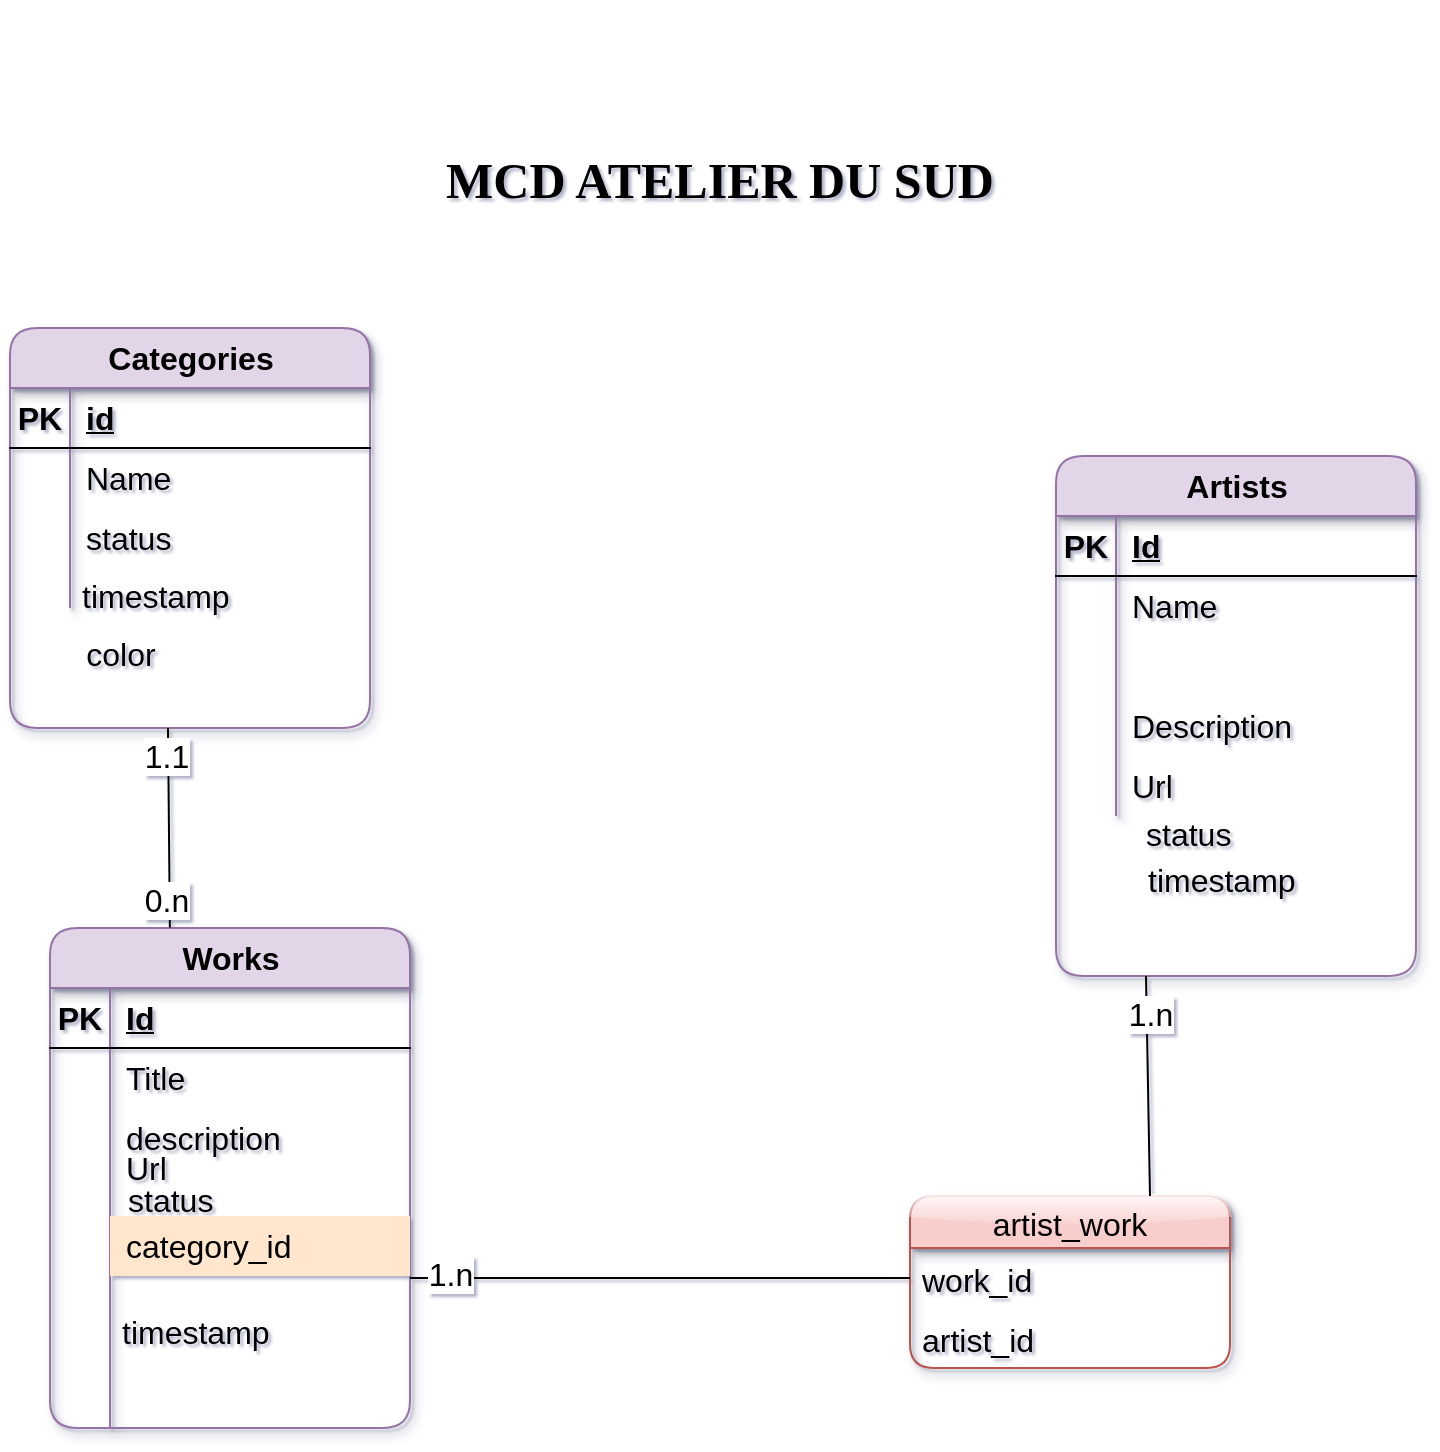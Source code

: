 <mxfile version="22.0.0" type="device">
  <diagram name="Page-1" id="lh1vO2fwS8h3K3bvofUn">
    <mxGraphModel dx="1523" dy="2082" grid="1" gridSize="10" guides="1" tooltips="1" connect="1" arrows="0" fold="1" page="1" pageScale="1" pageWidth="827" pageHeight="1169" math="0" shadow="1">
      <root>
        <mxCell id="0" />
        <mxCell id="1" parent="0" />
        <mxCell id="6TNkbkSnqfUSLjNaHn4l-5" value="Categories" style="shape=table;startSize=30;container=1;collapsible=1;childLayout=tableLayout;fixedRows=1;rowLines=0;fontStyle=1;align=center;resizeLast=1;html=1;fillColor=#e1d5e7;strokeColor=#9673a6;shadow=1;rounded=1;swimlaneLine=1;fontSize=16;" parent="1" vertex="1">
          <mxGeometry x="490" y="-566" width="180" height="200" as="geometry" />
        </mxCell>
        <mxCell id="6TNkbkSnqfUSLjNaHn4l-6" value="" style="shape=tableRow;horizontal=0;startSize=0;swimlaneHead=0;swimlaneBody=0;fillColor=none;collapsible=0;dropTarget=0;points=[[0,0.5],[1,0.5]];portConstraint=eastwest;top=0;left=0;right=0;bottom=1;fontSize=16;" parent="6TNkbkSnqfUSLjNaHn4l-5" vertex="1">
          <mxGeometry y="30" width="180" height="30" as="geometry" />
        </mxCell>
        <mxCell id="6TNkbkSnqfUSLjNaHn4l-7" value="PK" style="shape=partialRectangle;connectable=0;fillColor=none;top=0;left=0;bottom=0;right=0;fontStyle=1;overflow=hidden;whiteSpace=wrap;html=1;fontSize=16;" parent="6TNkbkSnqfUSLjNaHn4l-6" vertex="1">
          <mxGeometry width="30" height="30" as="geometry">
            <mxRectangle width="30" height="30" as="alternateBounds" />
          </mxGeometry>
        </mxCell>
        <mxCell id="6TNkbkSnqfUSLjNaHn4l-8" value="id" style="shape=partialRectangle;connectable=0;fillColor=none;top=0;left=0;bottom=0;right=0;align=left;spacingLeft=6;fontStyle=5;overflow=hidden;whiteSpace=wrap;html=1;fontSize=16;" parent="6TNkbkSnqfUSLjNaHn4l-6" vertex="1">
          <mxGeometry x="30" width="150" height="30" as="geometry">
            <mxRectangle width="150" height="30" as="alternateBounds" />
          </mxGeometry>
        </mxCell>
        <mxCell id="6TNkbkSnqfUSLjNaHn4l-9" value="" style="shape=tableRow;horizontal=0;startSize=0;swimlaneHead=0;swimlaneBody=0;fillColor=none;collapsible=0;dropTarget=0;points=[[0,0.5],[1,0.5]];portConstraint=eastwest;top=0;left=0;right=0;bottom=0;fontSize=16;" parent="6TNkbkSnqfUSLjNaHn4l-5" vertex="1">
          <mxGeometry y="60" width="180" height="30" as="geometry" />
        </mxCell>
        <mxCell id="6TNkbkSnqfUSLjNaHn4l-10" value="" style="shape=partialRectangle;connectable=0;fillColor=none;top=0;left=0;bottom=0;right=0;editable=1;overflow=hidden;whiteSpace=wrap;html=1;fontSize=16;" parent="6TNkbkSnqfUSLjNaHn4l-9" vertex="1">
          <mxGeometry width="30" height="30" as="geometry">
            <mxRectangle width="30" height="30" as="alternateBounds" />
          </mxGeometry>
        </mxCell>
        <mxCell id="6TNkbkSnqfUSLjNaHn4l-11" value="Name" style="shape=partialRectangle;connectable=0;fillColor=none;top=0;left=0;bottom=0;right=0;align=left;spacingLeft=6;overflow=hidden;whiteSpace=wrap;html=1;fontSize=16;" parent="6TNkbkSnqfUSLjNaHn4l-9" vertex="1">
          <mxGeometry x="30" width="150" height="30" as="geometry">
            <mxRectangle width="150" height="30" as="alternateBounds" />
          </mxGeometry>
        </mxCell>
        <mxCell id="6TNkbkSnqfUSLjNaHn4l-12" value="" style="shape=tableRow;horizontal=0;startSize=0;swimlaneHead=0;swimlaneBody=0;fillColor=none;collapsible=0;dropTarget=0;points=[[0,0.5],[1,0.5]];portConstraint=eastwest;top=0;left=0;right=0;bottom=0;fontSize=16;" parent="6TNkbkSnqfUSLjNaHn4l-5" vertex="1">
          <mxGeometry y="90" width="180" height="30" as="geometry" />
        </mxCell>
        <mxCell id="6TNkbkSnqfUSLjNaHn4l-13" value="" style="shape=partialRectangle;connectable=0;fillColor=none;top=0;left=0;bottom=0;right=0;editable=1;overflow=hidden;whiteSpace=wrap;html=1;fontSize=16;" parent="6TNkbkSnqfUSLjNaHn4l-12" vertex="1">
          <mxGeometry width="30" height="30" as="geometry">
            <mxRectangle width="30" height="30" as="alternateBounds" />
          </mxGeometry>
        </mxCell>
        <mxCell id="6TNkbkSnqfUSLjNaHn4l-14" value="status" style="shape=partialRectangle;connectable=0;fillColor=none;top=0;left=0;bottom=0;right=0;align=left;spacingLeft=6;overflow=hidden;whiteSpace=wrap;html=1;fontSize=16;" parent="6TNkbkSnqfUSLjNaHn4l-12" vertex="1">
          <mxGeometry x="30" width="150" height="30" as="geometry">
            <mxRectangle width="150" height="30" as="alternateBounds" />
          </mxGeometry>
        </mxCell>
        <mxCell id="6TNkbkSnqfUSLjNaHn4l-15" value="" style="shape=tableRow;horizontal=0;startSize=0;swimlaneHead=0;swimlaneBody=0;fillColor=none;collapsible=0;dropTarget=0;points=[[0,0.5],[1,0.5]];portConstraint=eastwest;top=0;left=0;right=0;bottom=0;fontSize=16;" parent="6TNkbkSnqfUSLjNaHn4l-5" vertex="1">
          <mxGeometry y="120" width="180" height="20" as="geometry" />
        </mxCell>
        <mxCell id="6TNkbkSnqfUSLjNaHn4l-16" value="" style="shape=partialRectangle;connectable=0;fillColor=none;top=0;left=0;bottom=0;right=0;editable=1;overflow=hidden;whiteSpace=wrap;html=1;fontSize=16;" parent="6TNkbkSnqfUSLjNaHn4l-15" vertex="1">
          <mxGeometry width="30" height="20" as="geometry">
            <mxRectangle width="30" height="20" as="alternateBounds" />
          </mxGeometry>
        </mxCell>
        <mxCell id="6TNkbkSnqfUSLjNaHn4l-17" value="" style="shape=partialRectangle;connectable=0;fillColor=none;top=0;left=0;bottom=0;right=0;align=left;spacingLeft=6;overflow=hidden;whiteSpace=wrap;html=1;fontSize=16;" parent="6TNkbkSnqfUSLjNaHn4l-15" vertex="1">
          <mxGeometry x="30" width="150" height="20" as="geometry">
            <mxRectangle width="150" height="20" as="alternateBounds" />
          </mxGeometry>
        </mxCell>
        <mxCell id="6TNkbkSnqfUSLjNaHn4l-31" value="Artists" style="shape=table;startSize=30;container=1;collapsible=1;childLayout=tableLayout;fixedRows=1;rowLines=0;fontStyle=1;align=center;resizeLast=1;html=1;fillColor=#e1d5e7;strokeColor=#9673a6;shadow=1;rounded=1;fontSize=16;" parent="1" vertex="1">
          <mxGeometry x="1013" y="-502" width="180" height="260" as="geometry" />
        </mxCell>
        <mxCell id="6TNkbkSnqfUSLjNaHn4l-32" value="" style="shape=tableRow;horizontal=0;startSize=0;swimlaneHead=0;swimlaneBody=0;fillColor=none;collapsible=0;dropTarget=0;points=[[0,0.5],[1,0.5]];portConstraint=eastwest;top=0;left=0;right=0;bottom=1;fontSize=16;" parent="6TNkbkSnqfUSLjNaHn4l-31" vertex="1">
          <mxGeometry y="30" width="180" height="30" as="geometry" />
        </mxCell>
        <mxCell id="6TNkbkSnqfUSLjNaHn4l-33" value="PK" style="shape=partialRectangle;connectable=0;fillColor=none;top=0;left=0;bottom=0;right=0;fontStyle=1;overflow=hidden;whiteSpace=wrap;html=1;fontSize=16;" parent="6TNkbkSnqfUSLjNaHn4l-32" vertex="1">
          <mxGeometry width="30" height="30" as="geometry">
            <mxRectangle width="30" height="30" as="alternateBounds" />
          </mxGeometry>
        </mxCell>
        <mxCell id="6TNkbkSnqfUSLjNaHn4l-34" value="Id" style="shape=partialRectangle;connectable=0;fillColor=none;top=0;left=0;bottom=0;right=0;align=left;spacingLeft=6;fontStyle=5;overflow=hidden;whiteSpace=wrap;html=1;fontSize=16;" parent="6TNkbkSnqfUSLjNaHn4l-32" vertex="1">
          <mxGeometry x="30" width="150" height="30" as="geometry">
            <mxRectangle width="150" height="30" as="alternateBounds" />
          </mxGeometry>
        </mxCell>
        <mxCell id="6TNkbkSnqfUSLjNaHn4l-35" value="" style="shape=tableRow;horizontal=0;startSize=0;swimlaneHead=0;swimlaneBody=0;fillColor=none;collapsible=0;dropTarget=0;points=[[0,0.5],[1,0.5]];portConstraint=eastwest;top=0;left=0;right=0;bottom=0;fontSize=16;" parent="6TNkbkSnqfUSLjNaHn4l-31" vertex="1">
          <mxGeometry y="60" width="180" height="30" as="geometry" />
        </mxCell>
        <mxCell id="6TNkbkSnqfUSLjNaHn4l-36" value="" style="shape=partialRectangle;connectable=0;fillColor=none;top=0;left=0;bottom=0;right=0;editable=1;overflow=hidden;whiteSpace=wrap;html=1;fontSize=16;" parent="6TNkbkSnqfUSLjNaHn4l-35" vertex="1">
          <mxGeometry width="30" height="30" as="geometry">
            <mxRectangle width="30" height="30" as="alternateBounds" />
          </mxGeometry>
        </mxCell>
        <mxCell id="6TNkbkSnqfUSLjNaHn4l-37" value="Name" style="shape=partialRectangle;connectable=0;fillColor=none;top=0;left=0;bottom=0;right=0;align=left;spacingLeft=6;overflow=hidden;whiteSpace=wrap;html=1;fontSize=16;" parent="6TNkbkSnqfUSLjNaHn4l-35" vertex="1">
          <mxGeometry x="30" width="150" height="30" as="geometry">
            <mxRectangle width="150" height="30" as="alternateBounds" />
          </mxGeometry>
        </mxCell>
        <mxCell id="6TNkbkSnqfUSLjNaHn4l-38" value="" style="shape=tableRow;horizontal=0;startSize=0;swimlaneHead=0;swimlaneBody=0;fillColor=none;collapsible=0;dropTarget=0;points=[[0,0.5],[1,0.5]];portConstraint=eastwest;top=0;left=0;right=0;bottom=0;fontSize=16;" parent="6TNkbkSnqfUSLjNaHn4l-31" vertex="1">
          <mxGeometry y="90" width="180" height="30" as="geometry" />
        </mxCell>
        <mxCell id="6TNkbkSnqfUSLjNaHn4l-39" value="" style="shape=partialRectangle;connectable=0;fillColor=none;top=0;left=0;bottom=0;right=0;editable=1;overflow=hidden;whiteSpace=wrap;html=1;fontSize=16;" parent="6TNkbkSnqfUSLjNaHn4l-38" vertex="1">
          <mxGeometry width="30" height="30" as="geometry">
            <mxRectangle width="30" height="30" as="alternateBounds" />
          </mxGeometry>
        </mxCell>
        <mxCell id="6TNkbkSnqfUSLjNaHn4l-40" value="" style="shape=partialRectangle;connectable=0;fillColor=none;top=0;left=0;bottom=0;right=0;align=left;spacingLeft=6;overflow=hidden;whiteSpace=wrap;html=1;fontSize=16;" parent="6TNkbkSnqfUSLjNaHn4l-38" vertex="1">
          <mxGeometry x="30" width="150" height="30" as="geometry">
            <mxRectangle width="150" height="30" as="alternateBounds" />
          </mxGeometry>
        </mxCell>
        <mxCell id="6TNkbkSnqfUSLjNaHn4l-41" value="" style="shape=tableRow;horizontal=0;startSize=0;swimlaneHead=0;swimlaneBody=0;fillColor=none;collapsible=0;dropTarget=0;points=[[0,0.5],[1,0.5]];portConstraint=eastwest;top=0;left=0;right=0;bottom=0;fontSize=16;" parent="6TNkbkSnqfUSLjNaHn4l-31" vertex="1">
          <mxGeometry y="120" width="180" height="30" as="geometry" />
        </mxCell>
        <mxCell id="6TNkbkSnqfUSLjNaHn4l-42" value="" style="shape=partialRectangle;connectable=0;fillColor=none;top=0;left=0;bottom=0;right=0;editable=1;overflow=hidden;whiteSpace=wrap;html=1;fontSize=16;" parent="6TNkbkSnqfUSLjNaHn4l-41" vertex="1">
          <mxGeometry width="30" height="30" as="geometry">
            <mxRectangle width="30" height="30" as="alternateBounds" />
          </mxGeometry>
        </mxCell>
        <mxCell id="6TNkbkSnqfUSLjNaHn4l-43" value="Description" style="shape=partialRectangle;connectable=0;fillColor=none;top=0;left=0;bottom=0;right=0;align=left;spacingLeft=6;overflow=hidden;whiteSpace=wrap;html=1;fontSize=16;" parent="6TNkbkSnqfUSLjNaHn4l-41" vertex="1">
          <mxGeometry x="30" width="150" height="30" as="geometry">
            <mxRectangle width="150" height="30" as="alternateBounds" />
          </mxGeometry>
        </mxCell>
        <mxCell id="6TNkbkSnqfUSLjNaHn4l-122" value="" style="shape=tableRow;horizontal=0;startSize=0;swimlaneHead=0;swimlaneBody=0;fillColor=none;collapsible=0;dropTarget=0;points=[[0,0.5],[1,0.5]];portConstraint=eastwest;top=0;left=0;right=0;bottom=0;fontSize=16;" parent="6TNkbkSnqfUSLjNaHn4l-31" vertex="1">
          <mxGeometry y="150" width="180" height="30" as="geometry" />
        </mxCell>
        <mxCell id="6TNkbkSnqfUSLjNaHn4l-123" value="" style="shape=partialRectangle;connectable=0;fillColor=none;top=0;left=0;bottom=0;right=0;editable=1;overflow=hidden;whiteSpace=wrap;html=1;fontSize=16;" parent="6TNkbkSnqfUSLjNaHn4l-122" vertex="1">
          <mxGeometry width="30" height="30" as="geometry">
            <mxRectangle width="30" height="30" as="alternateBounds" />
          </mxGeometry>
        </mxCell>
        <mxCell id="6TNkbkSnqfUSLjNaHn4l-124" value="Url" style="shape=partialRectangle;connectable=0;fillColor=none;top=0;left=0;bottom=0;right=0;align=left;spacingLeft=6;overflow=hidden;whiteSpace=wrap;html=1;fontSize=16;" parent="6TNkbkSnqfUSLjNaHn4l-122" vertex="1">
          <mxGeometry x="30" width="150" height="30" as="geometry">
            <mxRectangle width="150" height="30" as="alternateBounds" />
          </mxGeometry>
        </mxCell>
        <mxCell id="6TNkbkSnqfUSLjNaHn4l-66" value="" style="shape=tableRow;horizontal=0;startSize=0;swimlaneHead=0;swimlaneBody=0;fillColor=none;collapsible=0;dropTarget=0;points=[[0,0.5],[1,0.5]];portConstraint=eastwest;top=0;left=0;right=0;bottom=0;fontSize=16;" parent="1" vertex="1">
          <mxGeometry x="1020" y="-313" width="180" height="30" as="geometry" />
        </mxCell>
        <mxCell id="6TNkbkSnqfUSLjNaHn4l-67" value="" style="shape=partialRectangle;connectable=0;fillColor=none;top=0;left=0;bottom=0;right=0;editable=1;overflow=hidden;whiteSpace=wrap;html=1;fontSize=16;" parent="6TNkbkSnqfUSLjNaHn4l-66" vertex="1">
          <mxGeometry width="30" height="30" as="geometry">
            <mxRectangle width="30" height="30" as="alternateBounds" />
          </mxGeometry>
        </mxCell>
        <mxCell id="6TNkbkSnqfUSLjNaHn4l-68" value="status" style="shape=partialRectangle;connectable=0;fillColor=none;top=0;left=0;bottom=0;right=0;align=left;spacingLeft=6;overflow=hidden;whiteSpace=wrap;html=1;fontSize=16;" parent="6TNkbkSnqfUSLjNaHn4l-66" vertex="1">
          <mxGeometry x="30" y="-15" width="150" height="30" as="geometry">
            <mxRectangle width="150" height="30" as="alternateBounds" />
          </mxGeometry>
        </mxCell>
        <mxCell id="6TNkbkSnqfUSLjNaHn4l-82" value="Works" style="shape=table;startSize=30;container=1;collapsible=1;childLayout=tableLayout;fixedRows=1;rowLines=0;fontStyle=1;align=center;resizeLast=1;html=1;fillColor=#e1d5e7;strokeColor=#9673a6;shadow=1;rounded=1;fontSize=16;" parent="1" vertex="1">
          <mxGeometry x="510" y="-266" width="180" height="250" as="geometry" />
        </mxCell>
        <mxCell id="6TNkbkSnqfUSLjNaHn4l-83" value="" style="shape=tableRow;horizontal=0;startSize=0;swimlaneHead=0;swimlaneBody=0;fillColor=none;collapsible=0;dropTarget=0;points=[[0,0.5],[1,0.5]];portConstraint=eastwest;top=0;left=0;right=0;bottom=1;fontSize=16;" parent="6TNkbkSnqfUSLjNaHn4l-82" vertex="1">
          <mxGeometry y="30" width="180" height="30" as="geometry" />
        </mxCell>
        <mxCell id="6TNkbkSnqfUSLjNaHn4l-84" value="PK" style="shape=partialRectangle;connectable=0;fillColor=none;top=0;left=0;bottom=0;right=0;fontStyle=1;overflow=hidden;whiteSpace=wrap;html=1;fontSize=16;" parent="6TNkbkSnqfUSLjNaHn4l-83" vertex="1">
          <mxGeometry width="30" height="30" as="geometry">
            <mxRectangle width="30" height="30" as="alternateBounds" />
          </mxGeometry>
        </mxCell>
        <mxCell id="6TNkbkSnqfUSLjNaHn4l-85" value="Id" style="shape=partialRectangle;connectable=0;fillColor=none;top=0;left=0;bottom=0;right=0;align=left;spacingLeft=6;fontStyle=5;overflow=hidden;whiteSpace=wrap;html=1;fontSize=16;" parent="6TNkbkSnqfUSLjNaHn4l-83" vertex="1">
          <mxGeometry x="30" width="150" height="30" as="geometry">
            <mxRectangle width="150" height="30" as="alternateBounds" />
          </mxGeometry>
        </mxCell>
        <mxCell id="6TNkbkSnqfUSLjNaHn4l-86" value="" style="shape=tableRow;horizontal=0;startSize=0;swimlaneHead=0;swimlaneBody=0;fillColor=none;collapsible=0;dropTarget=0;points=[[0,0.5],[1,0.5]];portConstraint=eastwest;top=0;left=0;right=0;bottom=0;fontSize=16;" parent="6TNkbkSnqfUSLjNaHn4l-82" vertex="1">
          <mxGeometry y="60" width="180" height="30" as="geometry" />
        </mxCell>
        <mxCell id="6TNkbkSnqfUSLjNaHn4l-87" value="" style="shape=partialRectangle;connectable=0;fillColor=none;top=0;left=0;bottom=0;right=0;editable=1;overflow=hidden;whiteSpace=wrap;html=1;fontSize=16;" parent="6TNkbkSnqfUSLjNaHn4l-86" vertex="1">
          <mxGeometry width="30" height="30" as="geometry">
            <mxRectangle width="30" height="30" as="alternateBounds" />
          </mxGeometry>
        </mxCell>
        <mxCell id="6TNkbkSnqfUSLjNaHn4l-88" value="Title" style="shape=partialRectangle;connectable=0;fillColor=none;top=0;left=0;bottom=0;right=0;align=left;spacingLeft=6;overflow=hidden;whiteSpace=wrap;html=1;fontSize=16;" parent="6TNkbkSnqfUSLjNaHn4l-86" vertex="1">
          <mxGeometry x="30" width="150" height="30" as="geometry">
            <mxRectangle width="150" height="30" as="alternateBounds" />
          </mxGeometry>
        </mxCell>
        <mxCell id="6TNkbkSnqfUSLjNaHn4l-89" value="" style="shape=tableRow;horizontal=0;startSize=0;swimlaneHead=0;swimlaneBody=0;fillColor=none;collapsible=0;dropTarget=0;points=[[0,0.5],[1,0.5]];portConstraint=eastwest;top=0;left=0;right=0;bottom=0;fontSize=16;" parent="6TNkbkSnqfUSLjNaHn4l-82" vertex="1">
          <mxGeometry y="90" width="180" height="30" as="geometry" />
        </mxCell>
        <mxCell id="6TNkbkSnqfUSLjNaHn4l-90" value="" style="shape=partialRectangle;connectable=0;fillColor=none;top=0;left=0;bottom=0;right=0;editable=1;overflow=hidden;whiteSpace=wrap;html=1;fontSize=16;" parent="6TNkbkSnqfUSLjNaHn4l-89" vertex="1">
          <mxGeometry width="30" height="30" as="geometry">
            <mxRectangle width="30" height="30" as="alternateBounds" />
          </mxGeometry>
        </mxCell>
        <mxCell id="6TNkbkSnqfUSLjNaHn4l-91" value="description" style="shape=partialRectangle;connectable=0;fillColor=none;top=0;left=0;bottom=0;right=0;align=left;spacingLeft=6;overflow=hidden;whiteSpace=wrap;html=1;fontSize=16;" parent="6TNkbkSnqfUSLjNaHn4l-89" vertex="1">
          <mxGeometry x="30" width="150" height="30" as="geometry">
            <mxRectangle width="150" height="30" as="alternateBounds" />
          </mxGeometry>
        </mxCell>
        <mxCell id="6TNkbkSnqfUSLjNaHn4l-92" value="" style="shape=tableRow;horizontal=0;startSize=0;swimlaneHead=0;swimlaneBody=0;fillColor=none;collapsible=0;dropTarget=0;points=[[0,0.5],[1,0.5]];portConstraint=eastwest;top=0;left=0;right=0;bottom=0;fontSize=16;" parent="6TNkbkSnqfUSLjNaHn4l-82" vertex="1">
          <mxGeometry y="120" width="180" height="130" as="geometry" />
        </mxCell>
        <mxCell id="6TNkbkSnqfUSLjNaHn4l-93" value="" style="shape=partialRectangle;connectable=0;fillColor=none;top=0;left=0;bottom=0;right=0;editable=1;overflow=hidden;whiteSpace=wrap;html=1;fontSize=16;" parent="6TNkbkSnqfUSLjNaHn4l-92" vertex="1">
          <mxGeometry width="30" height="130" as="geometry">
            <mxRectangle width="30" height="130" as="alternateBounds" />
          </mxGeometry>
        </mxCell>
        <mxCell id="6TNkbkSnqfUSLjNaHn4l-94" value="" style="shape=partialRectangle;connectable=0;fillColor=none;top=0;left=0;bottom=0;right=0;align=left;spacingLeft=6;overflow=hidden;whiteSpace=wrap;html=1;fontSize=16;" parent="6TNkbkSnqfUSLjNaHn4l-92" vertex="1">
          <mxGeometry x="30" width="150" height="130" as="geometry">
            <mxRectangle width="150" height="130" as="alternateBounds" />
          </mxGeometry>
        </mxCell>
        <mxCell id="6TNkbkSnqfUSLjNaHn4l-95" value="" style="shape=tableRow;horizontal=0;startSize=0;swimlaneHead=0;swimlaneBody=0;fillColor=none;collapsible=0;dropTarget=0;points=[[0,0.5],[1,0.5]];portConstraint=eastwest;top=0;left=0;right=0;bottom=0;fontSize=16;" parent="1" vertex="1">
          <mxGeometry x="511" y="-145" width="180" height="30" as="geometry" />
        </mxCell>
        <mxCell id="6TNkbkSnqfUSLjNaHn4l-96" value="" style="shape=partialRectangle;connectable=0;fillColor=none;top=0;left=0;bottom=0;right=0;editable=1;overflow=hidden;whiteSpace=wrap;html=1;fontSize=16;" parent="6TNkbkSnqfUSLjNaHn4l-95" vertex="1">
          <mxGeometry width="30" height="30" as="geometry">
            <mxRectangle width="30" height="30" as="alternateBounds" />
          </mxGeometry>
        </mxCell>
        <mxCell id="6TNkbkSnqfUSLjNaHn4l-97" value="status" style="shape=partialRectangle;connectable=0;fillColor=none;top=0;left=0;bottom=0;right=0;align=left;spacingLeft=6;overflow=hidden;whiteSpace=wrap;html=1;fontSize=16;" parent="6TNkbkSnqfUSLjNaHn4l-95" vertex="1">
          <mxGeometry x="30" width="150" height="30" as="geometry">
            <mxRectangle width="150" height="30" as="alternateBounds" />
          </mxGeometry>
        </mxCell>
        <mxCell id="6TNkbkSnqfUSLjNaHn4l-98" value="" style="shape=tableRow;horizontal=0;startSize=0;swimlaneHead=0;swimlaneBody=0;fillColor=none;collapsible=0;dropTarget=0;points=[[0,0.5],[1,0.5]];portConstraint=eastwest;top=0;left=0;right=0;bottom=0;fontSize=16;" parent="1" vertex="1">
          <mxGeometry x="510" y="-116" width="180" height="30" as="geometry" />
        </mxCell>
        <mxCell id="6TNkbkSnqfUSLjNaHn4l-99" value="" style="shape=partialRectangle;connectable=0;fillColor=none;top=0;left=0;bottom=0;right=0;editable=1;overflow=hidden;whiteSpace=wrap;html=1;fontSize=16;" parent="6TNkbkSnqfUSLjNaHn4l-98" vertex="1">
          <mxGeometry width="30" height="30" as="geometry">
            <mxRectangle width="30" height="30" as="alternateBounds" />
          </mxGeometry>
        </mxCell>
        <mxCell id="6TNkbkSnqfUSLjNaHn4l-100" value="category_id" style="shape=partialRectangle;connectable=0;fillColor=#ffe6cc;top=0;left=0;bottom=0;right=0;align=left;spacingLeft=6;overflow=hidden;whiteSpace=wrap;html=1;strokeColor=#d79b00;fontSize=16;" parent="6TNkbkSnqfUSLjNaHn4l-98" vertex="1">
          <mxGeometry x="30" y="-6" width="150" height="30" as="geometry">
            <mxRectangle width="150" height="30" as="alternateBounds" />
          </mxGeometry>
        </mxCell>
        <mxCell id="6TNkbkSnqfUSLjNaHn4l-101" value="" style="shape=tableRow;horizontal=0;startSize=0;swimlaneHead=0;swimlaneBody=0;fillColor=none;collapsible=0;dropTarget=0;points=[[0,0.5],[1,0.5]];portConstraint=eastwest;top=0;left=0;right=0;bottom=0;fontSize=16;" parent="1" vertex="1">
          <mxGeometry x="510" y="-76" width="180" height="30" as="geometry" />
        </mxCell>
        <mxCell id="6TNkbkSnqfUSLjNaHn4l-102" value="" style="shape=partialRectangle;connectable=0;fillColor=none;top=0;left=0;bottom=0;right=0;editable=1;overflow=hidden;whiteSpace=wrap;html=1;fontSize=16;" parent="6TNkbkSnqfUSLjNaHn4l-101" vertex="1">
          <mxGeometry width="30" height="30" as="geometry">
            <mxRectangle width="30" height="30" as="alternateBounds" />
          </mxGeometry>
        </mxCell>
        <mxCell id="6TNkbkSnqfUSLjNaHn4l-103" value="" style="shape=partialRectangle;connectable=0;fillColor=none;top=0;left=0;bottom=0;right=0;align=left;spacingLeft=6;overflow=hidden;whiteSpace=wrap;html=1;fontSize=16;" parent="6TNkbkSnqfUSLjNaHn4l-101" vertex="1">
          <mxGeometry x="30" y="-1" width="150" height="30" as="geometry">
            <mxRectangle width="150" height="30" as="alternateBounds" />
          </mxGeometry>
        </mxCell>
        <mxCell id="6TNkbkSnqfUSLjNaHn4l-105" value="timestamp" style="text;strokeColor=none;fillColor=none;spacingLeft=4;spacingRight=4;overflow=hidden;rotatable=0;points=[[0,0.5],[1,0.5]];portConstraint=eastwest;fontSize=16;whiteSpace=wrap;html=1;" parent="1" vertex="1">
          <mxGeometry x="540" y="-80" width="150" height="30" as="geometry" />
        </mxCell>
        <mxCell id="6TNkbkSnqfUSLjNaHn4l-106" value="timestamp" style="text;strokeColor=none;fillColor=none;spacingLeft=4;spacingRight=4;overflow=hidden;rotatable=0;points=[[0,0.5],[1,0.5]];portConstraint=eastwest;fontSize=16;whiteSpace=wrap;html=1;" parent="1" vertex="1">
          <mxGeometry x="1053" y="-306" width="140" height="30" as="geometry" />
        </mxCell>
        <mxCell id="6TNkbkSnqfUSLjNaHn4l-107" value="timestamp" style="text;strokeColor=none;fillColor=none;spacingLeft=4;spacingRight=4;overflow=hidden;rotatable=0;points=[[0,0.5],[1,0.5]];portConstraint=eastwest;fontSize=16;whiteSpace=wrap;html=1;" parent="1" vertex="1">
          <mxGeometry x="520" y="-448" width="140" height="30" as="geometry" />
        </mxCell>
        <mxCell id="6TNkbkSnqfUSLjNaHn4l-125" value="Url" style="shape=partialRectangle;connectable=0;fillColor=none;top=0;left=0;bottom=0;right=0;align=left;spacingLeft=6;overflow=hidden;whiteSpace=wrap;html=1;fontSize=16;" parent="1" vertex="1">
          <mxGeometry x="540" y="-161" width="150" height="30" as="geometry">
            <mxRectangle width="150" height="30" as="alternateBounds" />
          </mxGeometry>
        </mxCell>
        <mxCell id="6TNkbkSnqfUSLjNaHn4l-134" value="artist_work" style="swimlane;fontStyle=0;childLayout=stackLayout;horizontal=1;startSize=26;horizontalStack=0;resizeParent=1;resizeParentMax=0;resizeLast=0;collapsible=1;marginBottom=0;align=center;fontSize=16;fillColor=#f8cecc;strokeColor=#b85450;rounded=1;shadow=1;glass=1;" parent="1" vertex="1">
          <mxGeometry x="940" y="-132" width="160" height="86" as="geometry" />
        </mxCell>
        <mxCell id="6TNkbkSnqfUSLjNaHn4l-135" value="work_id" style="text;strokeColor=none;fillColor=none;spacingLeft=4;spacingRight=4;overflow=hidden;rotatable=0;points=[[0,0.5],[1,0.5]];portConstraint=eastwest;fontSize=16;whiteSpace=wrap;html=1;" parent="6TNkbkSnqfUSLjNaHn4l-134" vertex="1">
          <mxGeometry y="26" width="160" height="30" as="geometry" />
        </mxCell>
        <mxCell id="6TNkbkSnqfUSLjNaHn4l-136" value="artist_id" style="text;strokeColor=none;fillColor=none;spacingLeft=4;spacingRight=4;overflow=hidden;rotatable=0;points=[[0,0.5],[1,0.5]];portConstraint=eastwest;fontSize=16;whiteSpace=wrap;html=1;" parent="6TNkbkSnqfUSLjNaHn4l-134" vertex="1">
          <mxGeometry y="56" width="160" height="30" as="geometry" />
        </mxCell>
        <mxCell id="6TNkbkSnqfUSLjNaHn4l-174" value="color" style="text;html=1;align=center;verticalAlign=middle;resizable=0;points=[];autosize=1;strokeColor=none;fillColor=none;fontSize=16;" parent="1" vertex="1">
          <mxGeometry x="515" y="-418" width="60" height="30" as="geometry" />
        </mxCell>
        <mxCell id="UrJiepX0WZ8X5401JTqp-109" value="" style="endArrow=none;html=1;rounded=0;exitX=0.333;exitY=-0.001;exitDx=0;exitDy=0;exitPerimeter=0;fontSize=16;" edge="1" parent="1" source="6TNkbkSnqfUSLjNaHn4l-82">
          <mxGeometry width="50" height="50" relative="1" as="geometry">
            <mxPoint x="554" y="-266" as="sourcePoint" />
            <mxPoint x="569" y="-366" as="targetPoint" />
            <Array as="points" />
          </mxGeometry>
        </mxCell>
        <mxCell id="UrJiepX0WZ8X5401JTqp-111" value="0.n" style="edgeLabel;html=1;align=center;verticalAlign=middle;resizable=0;points=[];fontSize=16;" vertex="1" connectable="0" parent="UrJiepX0WZ8X5401JTqp-109">
          <mxGeometry x="-0.717" y="2" relative="1" as="geometry">
            <mxPoint as="offset" />
          </mxGeometry>
        </mxCell>
        <mxCell id="UrJiepX0WZ8X5401JTqp-112" value="&lt;font style=&quot;font-size: 16px;&quot;&gt;1.1&lt;/font&gt;" style="edgeLabel;html=1;align=center;verticalAlign=middle;resizable=0;points=[];fontSize=16;" vertex="1" connectable="0" parent="UrJiepX0WZ8X5401JTqp-109">
          <mxGeometry x="0.732" y="1" relative="1" as="geometry">
            <mxPoint as="offset" />
          </mxGeometry>
        </mxCell>
        <mxCell id="UrJiepX0WZ8X5401JTqp-113" value="" style="endArrow=none;html=1;rounded=0;entryX=0;entryY=0.5;entryDx=0;entryDy=0;fontSize=16;" edge="1" parent="1" target="6TNkbkSnqfUSLjNaHn4l-135">
          <mxGeometry width="50" height="50" relative="1" as="geometry">
            <mxPoint x="690" y="-91" as="sourcePoint" />
            <mxPoint x="800" y="-96" as="targetPoint" />
            <Array as="points" />
          </mxGeometry>
        </mxCell>
        <mxCell id="UrJiepX0WZ8X5401JTqp-114" value="1.n" style="edgeLabel;html=1;align=center;verticalAlign=middle;resizable=0;points=[];fontSize=16;" vertex="1" connectable="0" parent="UrJiepX0WZ8X5401JTqp-113">
          <mxGeometry x="-0.846" y="2" relative="1" as="geometry">
            <mxPoint as="offset" />
          </mxGeometry>
        </mxCell>
        <mxCell id="UrJiepX0WZ8X5401JTqp-115" value="" style="endArrow=none;html=1;rounded=0;exitX=0.75;exitY=0;exitDx=0;exitDy=0;entryX=0.25;entryY=1;entryDx=0;entryDy=0;fontSize=16;" edge="1" parent="1" source="6TNkbkSnqfUSLjNaHn4l-134" target="6TNkbkSnqfUSLjNaHn4l-31">
          <mxGeometry width="50" height="50" relative="1" as="geometry">
            <mxPoint x="1070" y="-192" as="sourcePoint" />
            <mxPoint x="1120" y="-242" as="targetPoint" />
          </mxGeometry>
        </mxCell>
        <mxCell id="UrJiepX0WZ8X5401JTqp-116" value="1.n" style="edgeLabel;html=1;align=center;verticalAlign=middle;resizable=0;points=[];fontSize=16;" vertex="1" connectable="0" parent="UrJiepX0WZ8X5401JTqp-115">
          <mxGeometry x="0.654" y="-2" relative="1" as="geometry">
            <mxPoint x="-1" as="offset" />
          </mxGeometry>
        </mxCell>
        <mxCell id="UrJiepX0WZ8X5401JTqp-117" value="&lt;h1&gt;&lt;font face=&quot;Verdana&quot; style=&quot;font-size: 25px;&quot;&gt;MCD ATELIER DU SUD&lt;/font&gt;&lt;/h1&gt;" style="text;html=1;strokeColor=none;fillColor=none;align=center;verticalAlign=middle;whiteSpace=wrap;rounded=0;" vertex="1" parent="1">
          <mxGeometry x="660" y="-730" width="370" height="180" as="geometry" />
        </mxCell>
      </root>
    </mxGraphModel>
  </diagram>
</mxfile>
